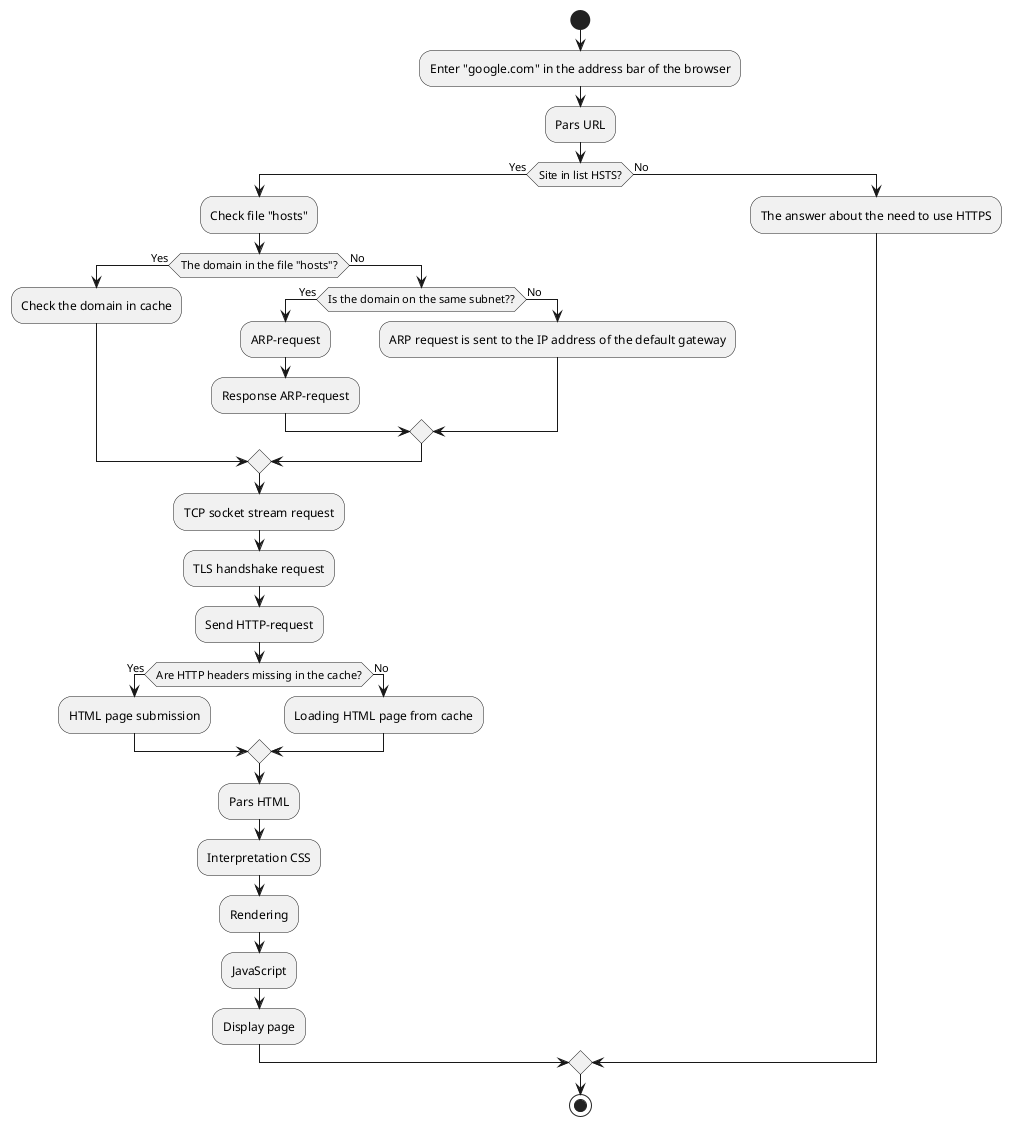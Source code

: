 @startuml

start

:Enter "google.com" in the address bar of the browser;
:Pars URL;
if (Site in list HSTS?) then (Yes)
  :Check file "hosts";
  if (The domain in the file "hosts"?) then (Yes)
  	:Check the domain in cache;
	else (No)
    if (Is the domain on the same subnet??) then (Yes)
    	:ARP-request;
        :Response ARP-request;
    	else (No)
    	:ARP request is sent to the IP address of the default gateway;
     endif
     endif
    :TCP socket stream request;
    :TLS handshake request;
    :Send HTTP-request;
    if (Are HTTP headers missing in the cache?) then (Yes)
    :HTML page submission;
    else (No)
    :Loading HTML page from cache;
    endif
:Pars HTML;
:Interpretation CSS;
:Rendering;
:JavaScript;
:Display page;
else (No)
  :The answer about the need to use HTTPS;

endif

stop
